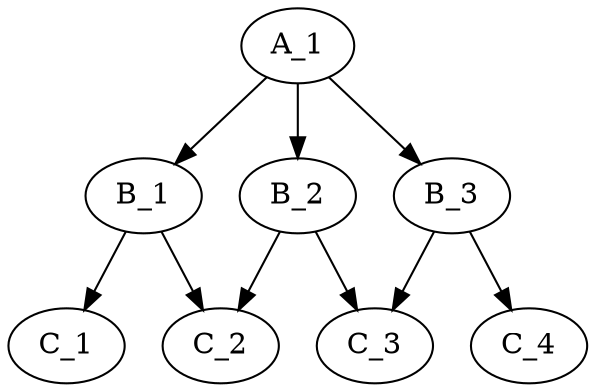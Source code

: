         digraph G  {
            node [style="n"];
            A_1 -> B_1; A_1 -> B_2; A_1 -> B_3;
            B_1 -> C_1; B_1 -> C_2;
            B_2 -> C_2; B_2 -> C_3;
            B_3 -> C_3; B_3 -> C_4;
        }
    
